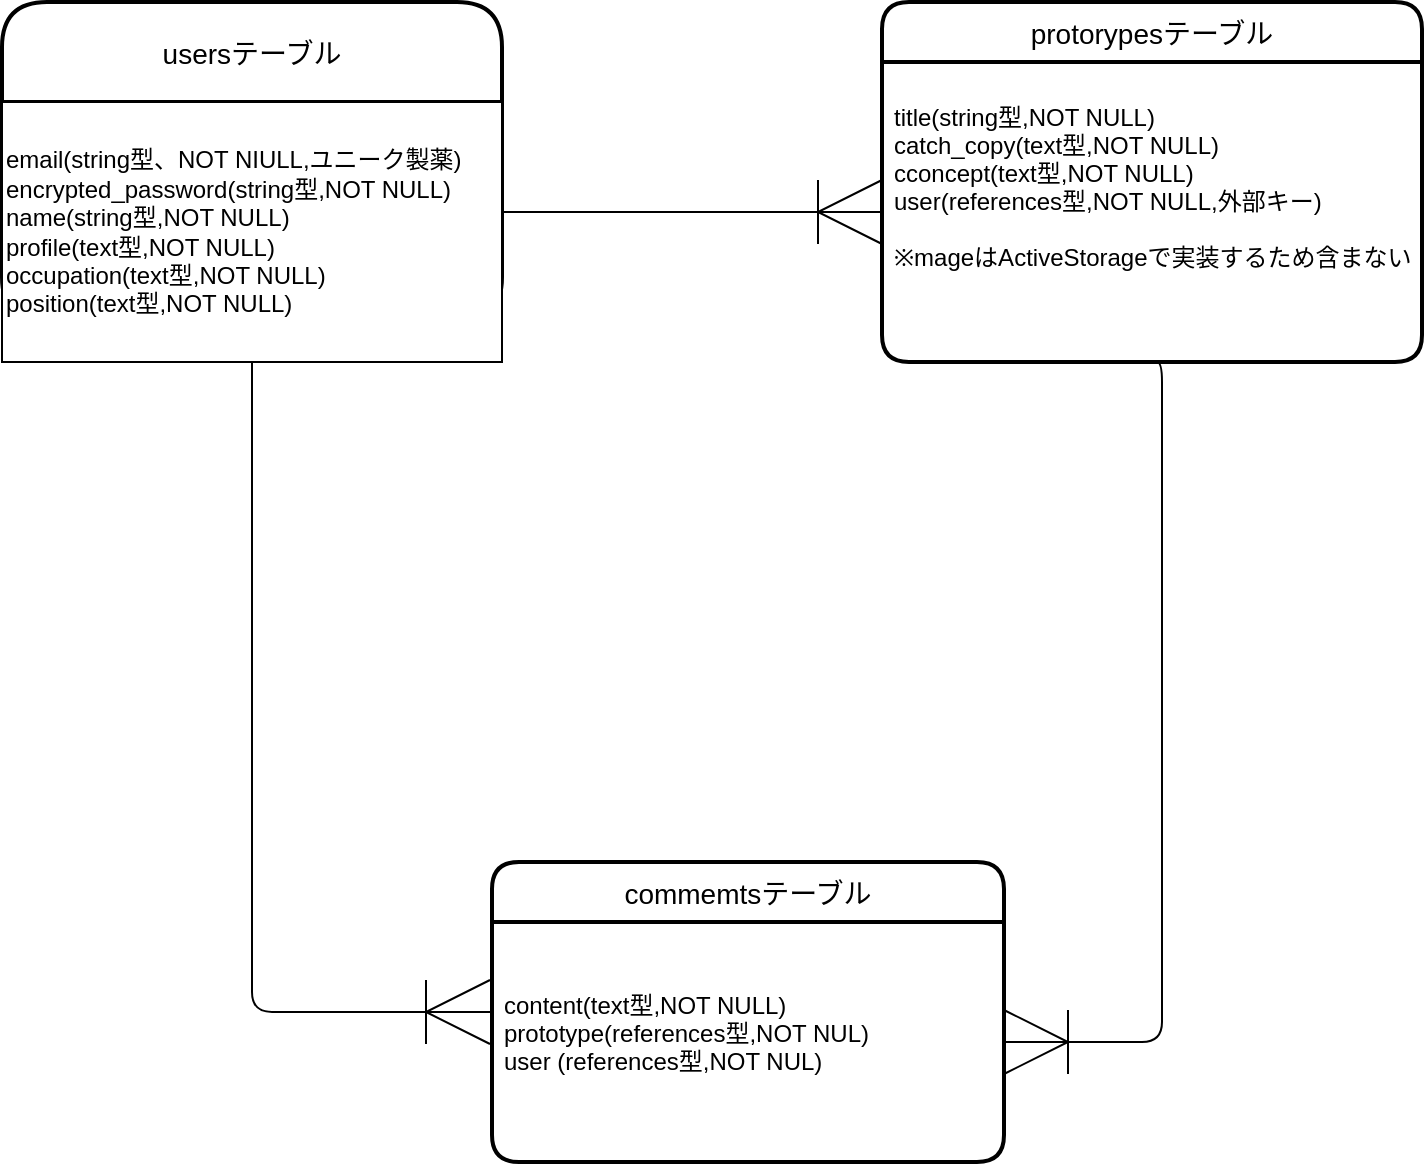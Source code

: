 <mxfile>
    <diagram id="7sHRmXHnNjhxEtxj3uA3" name="ページ1">
        <mxGraphModel dx="1116" dy="854" grid="1" gridSize="10" guides="1" tooltips="1" connect="1" arrows="1" fold="1" page="1" pageScale="1" pageWidth="827" pageHeight="1169" math="0" shadow="0">
            <root>
                <mxCell id="0"/>
                <mxCell id="1" parent="0"/>
                <mxCell id="2" value="usersテーブル" style="swimlane;childLayout=stackLayout;horizontal=1;startSize=50;horizontalStack=0;rounded=1;fontSize=14;fontStyle=0;strokeWidth=2;resizeParent=0;resizeLast=1;shadow=0;dashed=0;align=center;" parent="1" vertex="1">
                    <mxGeometry x="90" y="160" width="250" height="160" as="geometry"/>
                </mxCell>
                <mxCell id="8" value="commemtsテーブル" style="swimlane;childLayout=stackLayout;horizontal=1;startSize=30;horizontalStack=0;rounded=1;fontSize=14;fontStyle=0;strokeWidth=2;resizeParent=0;resizeLast=1;shadow=0;dashed=0;align=center;" parent="1" vertex="1">
                    <mxGeometry x="335" y="590" width="256" height="150" as="geometry"/>
                </mxCell>
                <mxCell id="SXeEft3snWqrgHDXhQYp-21" value="&#10;&#10;content(text型,NOT NULL)&#10;prototype(references型,NOT NUL)&#10;user (references型,NOT NUL)&#10;" style="align=left;strokeColor=none;fillColor=none;spacingLeft=4;fontSize=12;verticalAlign=top;resizable=0;rotatable=0;part=1;" vertex="1" parent="8">
                    <mxGeometry y="30" width="256" height="120" as="geometry"/>
                </mxCell>
                <mxCell id="14" value="" style="edgeStyle=orthogonalEdgeStyle;fontSize=12;html=1;endArrow=ERoneToMany;exitX=0.5;exitY=1;exitDx=0;exitDy=0;entryX=0;entryY=0.5;entryDx=0;entryDy=0;endFill=0;endSize=30;sourcePerimeterSpacing=0;startSize=30;" edge="1" parent="1" source="SXeEft3snWqrgHDXhQYp-19">
                    <mxGeometry width="100" height="100" relative="1" as="geometry">
                        <mxPoint x="190" y="320" as="sourcePoint"/>
                        <mxPoint x="334" y="665" as="targetPoint"/>
                        <Array as="points">
                            <mxPoint x="215" y="665"/>
                        </Array>
                    </mxGeometry>
                </mxCell>
                <mxCell id="SXeEft3snWqrgHDXhQYp-14" value="protorypesテーブル" style="swimlane;childLayout=stackLayout;horizontal=1;startSize=30;horizontalStack=0;rounded=1;fontSize=14;fontStyle=0;strokeWidth=2;resizeParent=0;resizeLast=1;shadow=0;dashed=0;align=center;" vertex="1" parent="1">
                    <mxGeometry x="530" y="160" width="270" height="180" as="geometry"/>
                </mxCell>
                <mxCell id="SXeEft3snWqrgHDXhQYp-15" value="&#10;title(string型,NOT NULL)&#10;catch_copy(text型,NOT NULL)&#10;cconcept(text型,NOT NULL)&#10;user(references型,NOT NULL,外部キー)&#10;&#10;※mageはActiveStorageで実装するため含まない" style="align=left;strokeColor=none;fillColor=none;spacingLeft=4;fontSize=12;verticalAlign=top;resizable=0;rotatable=0;part=1;" vertex="1" parent="SXeEft3snWqrgHDXhQYp-14">
                    <mxGeometry y="30" width="270" height="150" as="geometry"/>
                </mxCell>
                <mxCell id="SXeEft3snWqrgHDXhQYp-17" value="" style="edgeStyle=orthogonalEdgeStyle;fontSize=12;html=1;endArrow=ERoneToMany;startSize=30;endSize=30;sourcePerimeterSpacing=0;entryX=1;entryY=0.5;entryDx=0;entryDy=0;exitX=0.5;exitY=1;exitDx=0;exitDy=0;" edge="1" parent="1" source="SXeEft3snWqrgHDXhQYp-15" target="SXeEft3snWqrgHDXhQYp-21">
                    <mxGeometry width="100" height="100" relative="1" as="geometry">
                        <mxPoint x="740" y="310" as="sourcePoint"/>
                        <mxPoint x="494" y="665" as="targetPoint"/>
                        <Array as="points">
                            <mxPoint x="670" y="680"/>
                        </Array>
                    </mxGeometry>
                </mxCell>
                <mxCell id="SXeEft3snWqrgHDXhQYp-18" value="" style="fontSize=12;html=1;endArrow=ERoneToMany;startSize=30;endSize=30;sourcePerimeterSpacing=0;entryX=0;entryY=0.5;entryDx=0;entryDy=0;exitX=1;exitY=0.5;exitDx=0;exitDy=0;" edge="1" parent="1" target="SXeEft3snWqrgHDXhQYp-15">
                    <mxGeometry width="100" height="100" relative="1" as="geometry">
                        <mxPoint x="290" y="265" as="sourcePoint"/>
                        <mxPoint x="470" y="420" as="targetPoint"/>
                    </mxGeometry>
                </mxCell>
                <mxCell id="SXeEft3snWqrgHDXhQYp-19" value="email(string型、NOT NIULL,ユニーク製薬)&lt;br&gt;encrypted_password(string型,NOT NULL)&lt;br&gt;name(string型,NOT NULL)&lt;br&gt;profile(text型,NOT NULL)&lt;br&gt;occupation(text型,NOT NULL)&lt;br&gt;position(text型,NOT NULL)" style="whiteSpace=wrap;html=1;align=left;" vertex="1" parent="1">
                    <mxGeometry x="90" y="210" width="250" height="130" as="geometry"/>
                </mxCell>
            </root>
        </mxGraphModel>
    </diagram>
    <diagram id="nQrkVlUZCGKK2Bs0WekB" name="ページ2">
        <mxGraphModel dx="93" dy="307" grid="1" gridSize="10" guides="1" tooltips="1" connect="1" arrows="1" fold="1" page="1" pageScale="1" pageWidth="827" pageHeight="1169" math="0" shadow="0">
            <root>
                <mxCell id="0"/>
                <mxCell id="1" parent="0"/>
            </root>
        </mxGraphModel>
    </diagram>
</mxfile>